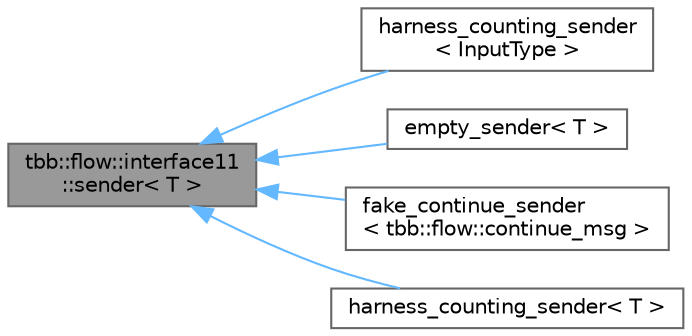 digraph "tbb::flow::interface11::sender&lt; T &gt;"
{
 // LATEX_PDF_SIZE
  bgcolor="transparent";
  edge [fontname=Helvetica,fontsize=10,labelfontname=Helvetica,labelfontsize=10];
  node [fontname=Helvetica,fontsize=10,shape=box,height=0.2,width=0.4];
  rankdir="LR";
  Node1 [id="Node000001",label="tbb::flow::interface11\l::sender\< T \>",height=0.2,width=0.4,color="gray40", fillcolor="grey60", style="filled", fontcolor="black",tooltip="Forward declaration section"];
  Node1 -> Node2 [id="edge1_Node000001_Node000002",dir="back",color="steelblue1",style="solid",tooltip=" "];
  Node2 [id="Node000002",label="harness_counting_sender\l\< InputType \>",height=0.2,width=0.4,color="gray40", fillcolor="white", style="filled",URL="$structharness__counting__sender.html",tooltip=" "];
  Node1 -> Node3 [id="edge2_Node000001_Node000003",dir="back",color="steelblue1",style="solid",tooltip=" "];
  Node3 [id="Node000003",label="empty_sender\< T \>",height=0.2,width=0.4,color="gray40", fillcolor="white", style="filled",URL="$structempty__sender.html",tooltip=" "];
  Node1 -> Node4 [id="edge3_Node000001_Node000004",dir="back",color="steelblue1",style="solid",tooltip=" "];
  Node4 [id="Node000004",label="fake_continue_sender\l\< tbb::flow::continue_msg \>",height=0.2,width=0.4,color="gray40", fillcolor="white", style="filled",URL="$structfake__continue__sender.html",tooltip=" "];
  Node1 -> Node5 [id="edge4_Node000001_Node000005",dir="back",color="steelblue1",style="solid",tooltip=" "];
  Node5 [id="Node000005",label="harness_counting_sender\< T \>",height=0.2,width=0.4,color="gray40", fillcolor="white", style="filled",URL="$structharness__counting__sender.html",tooltip="Counts the number of puts received"];
}
